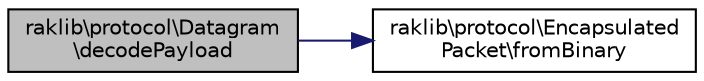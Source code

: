 digraph "raklib\protocol\Datagram\decodePayload"
{
 // INTERACTIVE_SVG=YES
 // LATEX_PDF_SIZE
  edge [fontname="Helvetica",fontsize="10",labelfontname="Helvetica",labelfontsize="10"];
  node [fontname="Helvetica",fontsize="10",shape=record];
  rankdir="LR";
  Node1 [label="raklib\\protocol\\Datagram\l\\decodePayload",height=0.2,width=0.4,color="black", fillcolor="grey75", style="filled", fontcolor="black",tooltip=" "];
  Node1 -> Node2 [color="midnightblue",fontsize="10",style="solid",fontname="Helvetica"];
  Node2 [label="raklib\\protocol\\Encapsulated\lPacket\\fromBinary",height=0.2,width=0.4,color="black", fillcolor="white", style="filled",URL="$d2/df9/classraklib_1_1protocol_1_1_encapsulated_packet.html#a745465d1c8d330a06932ac14c50c5deb",tooltip=" "];
}
